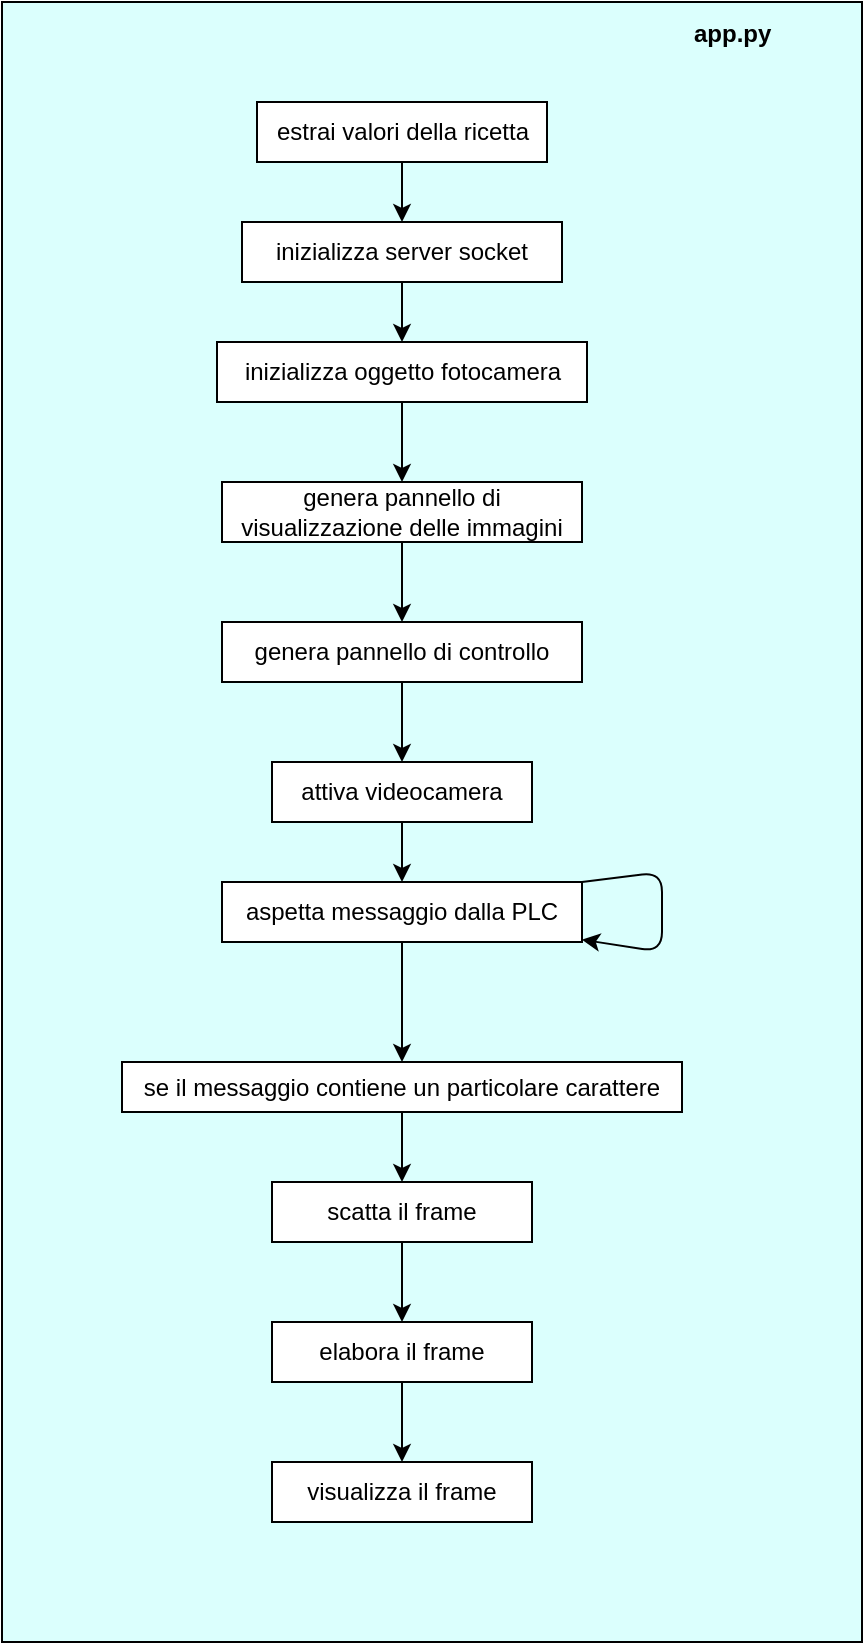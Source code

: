 <mxfile>
    <diagram id="6LliKzHqInLs7_IRT2sW" name="Page-1">
        <mxGraphModel dx="1441" dy="756" grid="1" gridSize="10" guides="1" tooltips="1" connect="1" arrows="1" fold="1" page="1" pageScale="1" pageWidth="827" pageHeight="1169" math="0" shadow="0">
            <root>
                <mxCell id="0"/>
                <mxCell id="1" parent="0"/>
                <mxCell id="25" value="" style="rounded=0;whiteSpace=wrap;html=1;fillColor=#DBFFFD;" vertex="1" parent="1">
                    <mxGeometry x="190" y="80" width="430" height="820" as="geometry"/>
                </mxCell>
                <mxCell id="12" style="edgeStyle=none;html=1;exitX=0.5;exitY=1;exitDx=0;exitDy=0;" edge="1" parent="1" source="2" target="3">
                    <mxGeometry relative="1" as="geometry"/>
                </mxCell>
                <mxCell id="2" value="estrai valori della ricetta" style="rounded=0;whiteSpace=wrap;html=1;" vertex="1" parent="1">
                    <mxGeometry x="317.5" y="130" width="145" height="30" as="geometry"/>
                </mxCell>
                <mxCell id="13" style="edgeStyle=none;html=1;exitX=0.5;exitY=1;exitDx=0;exitDy=0;entryX=0.5;entryY=0;entryDx=0;entryDy=0;" edge="1" parent="1" source="3" target="4">
                    <mxGeometry relative="1" as="geometry"/>
                </mxCell>
                <mxCell id="3" value="inizializza server socket" style="rounded=0;whiteSpace=wrap;html=1;" vertex="1" parent="1">
                    <mxGeometry x="310" y="190" width="160" height="30" as="geometry"/>
                </mxCell>
                <mxCell id="14" style="edgeStyle=none;html=1;exitX=0.5;exitY=1;exitDx=0;exitDy=0;entryX=0.5;entryY=0;entryDx=0;entryDy=0;" edge="1" parent="1" source="4" target="5">
                    <mxGeometry relative="1" as="geometry"/>
                </mxCell>
                <mxCell id="4" value="inizializza oggetto fotocamera" style="rounded=0;whiteSpace=wrap;html=1;" vertex="1" parent="1">
                    <mxGeometry x="297.5" y="250" width="185" height="30" as="geometry"/>
                </mxCell>
                <mxCell id="15" style="edgeStyle=none;html=1;exitX=0.5;exitY=1;exitDx=0;exitDy=0;entryX=0.5;entryY=0;entryDx=0;entryDy=0;" edge="1" parent="1" source="5" target="6">
                    <mxGeometry relative="1" as="geometry"/>
                </mxCell>
                <mxCell id="5" value="genera pannello di visualizzazione delle immagini" style="rounded=0;whiteSpace=wrap;html=1;" vertex="1" parent="1">
                    <mxGeometry x="300" y="320" width="180" height="30" as="geometry"/>
                </mxCell>
                <mxCell id="16" style="edgeStyle=none;html=1;exitX=0.5;exitY=1;exitDx=0;exitDy=0;" edge="1" parent="1" source="6" target="7">
                    <mxGeometry relative="1" as="geometry"/>
                </mxCell>
                <mxCell id="6" value="genera pannello di controllo" style="rounded=0;whiteSpace=wrap;html=1;" vertex="1" parent="1">
                    <mxGeometry x="300" y="390" width="180" height="30" as="geometry"/>
                </mxCell>
                <mxCell id="11" style="edgeStyle=none;html=1;exitX=0.5;exitY=1;exitDx=0;exitDy=0;entryX=0.5;entryY=0;entryDx=0;entryDy=0;" edge="1" parent="1" source="7" target="8">
                    <mxGeometry relative="1" as="geometry"/>
                </mxCell>
                <mxCell id="7" value="attiva videocamera" style="rounded=0;whiteSpace=wrap;html=1;" vertex="1" parent="1">
                    <mxGeometry x="325" y="460" width="130" height="30" as="geometry"/>
                </mxCell>
                <mxCell id="18" style="edgeStyle=none;html=1;exitX=0.5;exitY=1;exitDx=0;exitDy=0;entryX=0.5;entryY=0;entryDx=0;entryDy=0;" edge="1" parent="1" source="8" target="17">
                    <mxGeometry relative="1" as="geometry"/>
                </mxCell>
                <mxCell id="8" value="aspetta messaggio dalla PLC" style="rounded=0;whiteSpace=wrap;html=1;" vertex="1" parent="1">
                    <mxGeometry x="300" y="520" width="180" height="30" as="geometry"/>
                </mxCell>
                <mxCell id="9" style="edgeStyle=none;html=1;exitX=1;exitY=0;exitDx=0;exitDy=0;" edge="1" parent="1" source="8" target="8">
                    <mxGeometry relative="1" as="geometry">
                        <Array as="points">
                            <mxPoint x="520" y="555"/>
                        </Array>
                    </mxGeometry>
                </mxCell>
                <mxCell id="21" style="edgeStyle=none;html=1;exitX=0.5;exitY=1;exitDx=0;exitDy=0;" edge="1" parent="1" source="17" target="19">
                    <mxGeometry relative="1" as="geometry"/>
                </mxCell>
                <mxCell id="17" value="se il messaggio contiene un particolare carattere" style="rounded=0;whiteSpace=wrap;html=1;" vertex="1" parent="1">
                    <mxGeometry x="250" y="610" width="280" height="25" as="geometry"/>
                </mxCell>
                <mxCell id="22" style="edgeStyle=none;html=1;exitX=0.5;exitY=1;exitDx=0;exitDy=0;" edge="1" parent="1" source="19" target="20">
                    <mxGeometry relative="1" as="geometry"/>
                </mxCell>
                <mxCell id="19" value="scatta il frame" style="rounded=0;whiteSpace=wrap;html=1;" vertex="1" parent="1">
                    <mxGeometry x="325" y="670" width="130" height="30" as="geometry"/>
                </mxCell>
                <mxCell id="24" style="edgeStyle=none;html=1;exitX=0.5;exitY=1;exitDx=0;exitDy=0;entryX=0.5;entryY=0;entryDx=0;entryDy=0;" edge="1" parent="1" source="20" target="23">
                    <mxGeometry relative="1" as="geometry"/>
                </mxCell>
                <mxCell id="20" value="elabora il frame" style="rounded=0;whiteSpace=wrap;html=1;" vertex="1" parent="1">
                    <mxGeometry x="325" y="740" width="130" height="30" as="geometry"/>
                </mxCell>
                <mxCell id="23" value="visualizza il frame" style="rounded=0;whiteSpace=wrap;html=1;" vertex="1" parent="1">
                    <mxGeometry x="325" y="810" width="130" height="30" as="geometry"/>
                </mxCell>
                <mxCell id="26" value="app.py" style="text;strokeColor=none;fillColor=none;align=left;verticalAlign=middle;spacingLeft=4;spacingRight=4;overflow=hidden;points=[[0,0.5],[1,0.5]];portConstraint=eastwest;rotatable=0;fontStyle=1" vertex="1" parent="1">
                    <mxGeometry x="530" y="80" width="80" height="30" as="geometry"/>
                </mxCell>
            </root>
        </mxGraphModel>
    </diagram>
</mxfile>